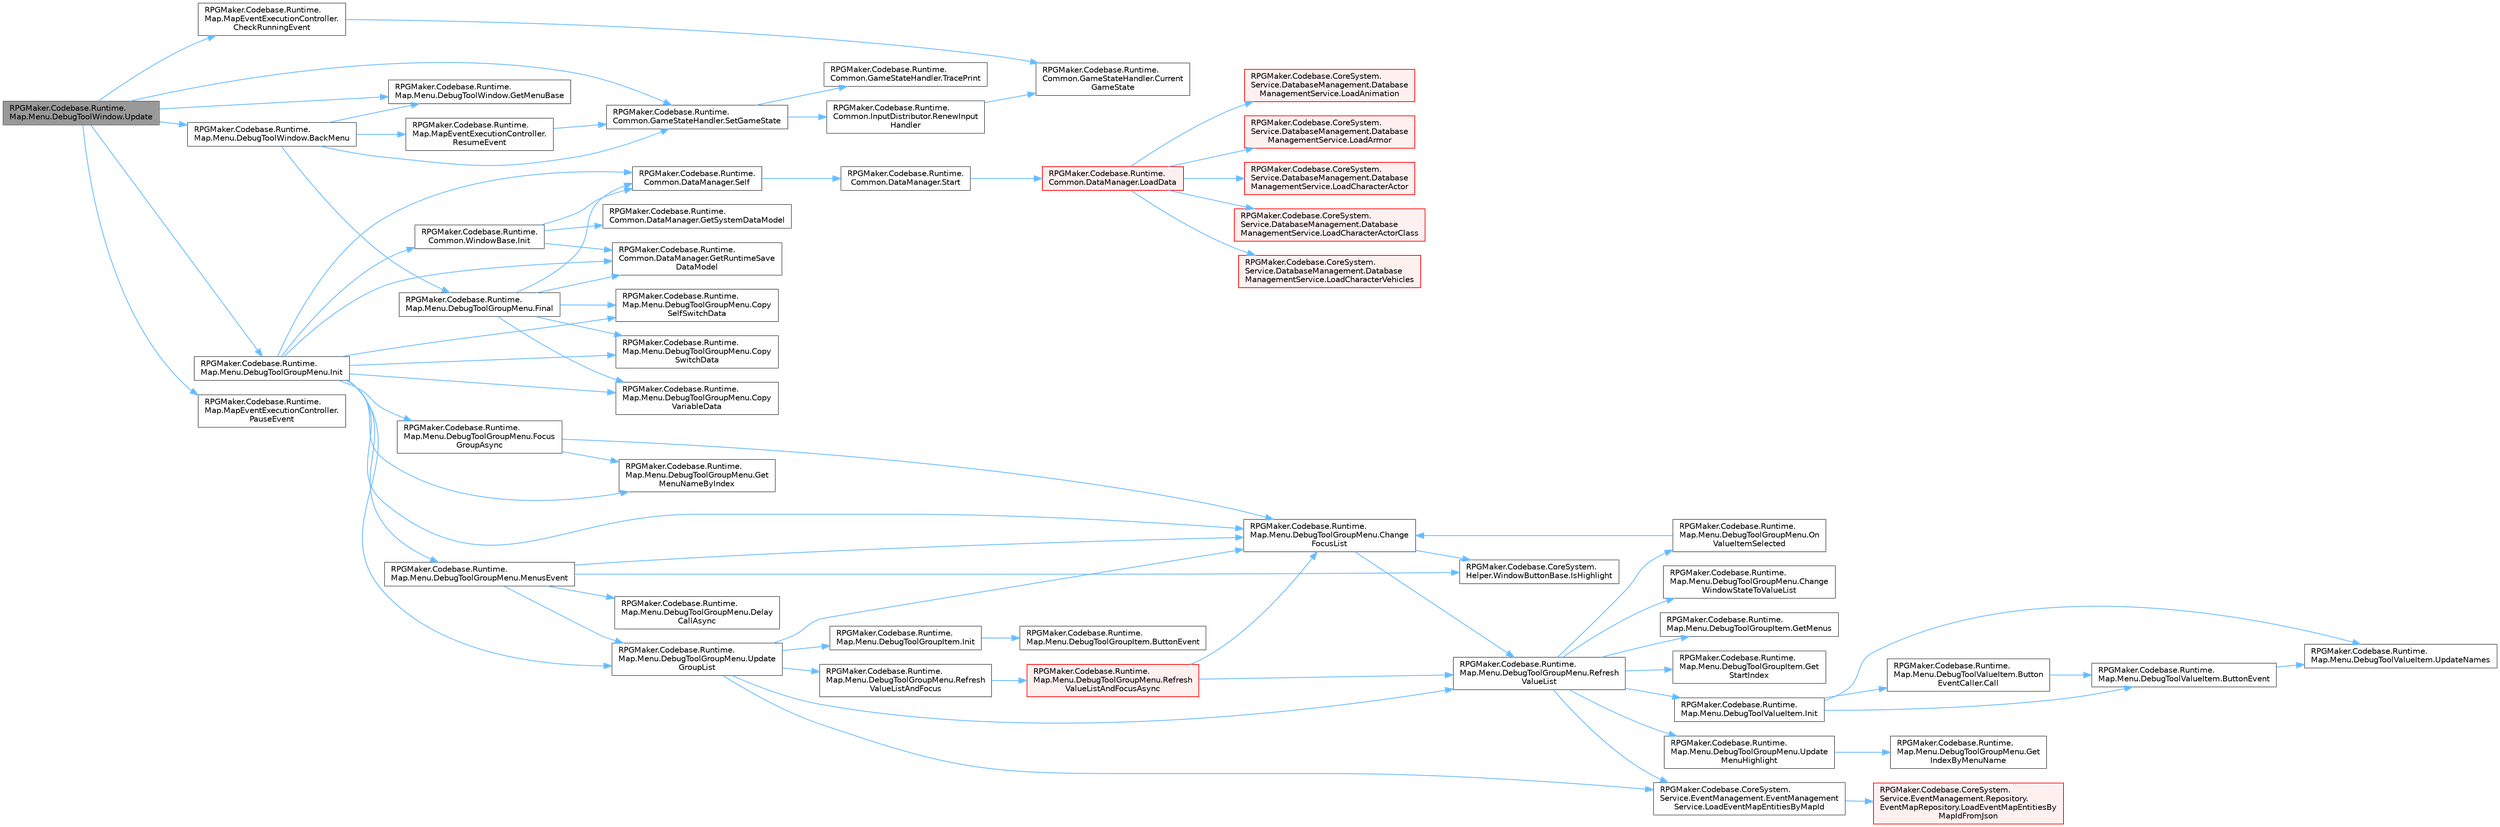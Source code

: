 digraph "RPGMaker.Codebase.Runtime.Map.Menu.DebugToolWindow.Update"
{
 // LATEX_PDF_SIZE
  bgcolor="transparent";
  edge [fontname=Helvetica,fontsize=10,labelfontname=Helvetica,labelfontsize=10];
  node [fontname=Helvetica,fontsize=10,shape=box,height=0.2,width=0.4];
  rankdir="LR";
  Node1 [id="Node000001",label="RPGMaker.Codebase.Runtime.\lMap.Menu.DebugToolWindow.Update",height=0.2,width=0.4,color="gray40", fillcolor="grey60", style="filled", fontcolor="black",tooltip=" "];
  Node1 -> Node2 [id="edge1_Node000001_Node000002",color="steelblue1",style="solid",tooltip=" "];
  Node2 [id="Node000002",label="RPGMaker.Codebase.Runtime.\lMap.Menu.DebugToolWindow.BackMenu",height=0.2,width=0.4,color="grey40", fillcolor="white", style="filled",URL="$de/d9d/class_r_p_g_maker_1_1_codebase_1_1_runtime_1_1_map_1_1_menu_1_1_debug_tool_window.html#a4fabf13f745bbe7238091b67f33dc9c5",tooltip=" "];
  Node2 -> Node3 [id="edge2_Node000002_Node000003",color="steelblue1",style="solid",tooltip=" "];
  Node3 [id="Node000003",label="RPGMaker.Codebase.Runtime.\lMap.Menu.DebugToolGroupMenu.Final",height=0.2,width=0.4,color="grey40", fillcolor="white", style="filled",URL="$d0/d74/class_r_p_g_maker_1_1_codebase_1_1_runtime_1_1_map_1_1_menu_1_1_debug_tool_group_menu.html#a7b22f3e18017d50509b2f8b19796437b",tooltip=" "];
  Node3 -> Node4 [id="edge3_Node000003_Node000004",color="steelblue1",style="solid",tooltip=" "];
  Node4 [id="Node000004",label="RPGMaker.Codebase.Runtime.\lMap.Menu.DebugToolGroupMenu.Copy\lSelfSwitchData",height=0.2,width=0.4,color="grey40", fillcolor="white", style="filled",URL="$d0/d74/class_r_p_g_maker_1_1_codebase_1_1_runtime_1_1_map_1_1_menu_1_1_debug_tool_group_menu.html#a2cf7dedc0eae5014c8bed7b53b77953b",tooltip=" "];
  Node3 -> Node5 [id="edge4_Node000003_Node000005",color="steelblue1",style="solid",tooltip=" "];
  Node5 [id="Node000005",label="RPGMaker.Codebase.Runtime.\lMap.Menu.DebugToolGroupMenu.Copy\lSwitchData",height=0.2,width=0.4,color="grey40", fillcolor="white", style="filled",URL="$d0/d74/class_r_p_g_maker_1_1_codebase_1_1_runtime_1_1_map_1_1_menu_1_1_debug_tool_group_menu.html#a4c435c88d9deacac9fc897b4a7d9a2ef",tooltip=" "];
  Node3 -> Node6 [id="edge5_Node000003_Node000006",color="steelblue1",style="solid",tooltip=" "];
  Node6 [id="Node000006",label="RPGMaker.Codebase.Runtime.\lMap.Menu.DebugToolGroupMenu.Copy\lVariableData",height=0.2,width=0.4,color="grey40", fillcolor="white", style="filled",URL="$d0/d74/class_r_p_g_maker_1_1_codebase_1_1_runtime_1_1_map_1_1_menu_1_1_debug_tool_group_menu.html#a1a930d7d8890f07542a6fcfc1c64f06c",tooltip=" "];
  Node3 -> Node7 [id="edge6_Node000003_Node000007",color="steelblue1",style="solid",tooltip=" "];
  Node7 [id="Node000007",label="RPGMaker.Codebase.Runtime.\lCommon.DataManager.GetRuntimeSave\lDataModel",height=0.2,width=0.4,color="grey40", fillcolor="white", style="filled",URL="$d5/d08/class_r_p_g_maker_1_1_codebase_1_1_runtime_1_1_common_1_1_data_manager.html#aa008ccb1bfddc97c2c6618cfe1fe9ab9",tooltip=" "];
  Node3 -> Node8 [id="edge7_Node000003_Node000008",color="steelblue1",style="solid",tooltip=" "];
  Node8 [id="Node000008",label="RPGMaker.Codebase.Runtime.\lCommon.DataManager.Self",height=0.2,width=0.4,color="grey40", fillcolor="white", style="filled",URL="$d5/d08/class_r_p_g_maker_1_1_codebase_1_1_runtime_1_1_common_1_1_data_manager.html#a8f0a40fd71fe0a873d1905e106299934",tooltip=" "];
  Node8 -> Node9 [id="edge8_Node000008_Node000009",color="steelblue1",style="solid",tooltip=" "];
  Node9 [id="Node000009",label="RPGMaker.Codebase.Runtime.\lCommon.DataManager.Start",height=0.2,width=0.4,color="grey40", fillcolor="white", style="filled",URL="$d5/d08/class_r_p_g_maker_1_1_codebase_1_1_runtime_1_1_common_1_1_data_manager.html#ace8f5b29b336a071e6383ecdbe0f85c5",tooltip=" "];
  Node9 -> Node10 [id="edge9_Node000009_Node000010",color="steelblue1",style="solid",tooltip=" "];
  Node10 [id="Node000010",label="RPGMaker.Codebase.Runtime.\lCommon.DataManager.LoadData",height=0.2,width=0.4,color="red", fillcolor="#FFF0F0", style="filled",URL="$d5/d08/class_r_p_g_maker_1_1_codebase_1_1_runtime_1_1_common_1_1_data_manager.html#a42e1175b0a1dc3a225503e007043dc86",tooltip=" "];
  Node10 -> Node11 [id="edge10_Node000010_Node000011",color="steelblue1",style="solid",tooltip=" "];
  Node11 [id="Node000011",label="RPGMaker.Codebase.CoreSystem.\lService.DatabaseManagement.Database\lManagementService.LoadAnimation",height=0.2,width=0.4,color="red", fillcolor="#FFF0F0", style="filled",URL="$db/db0/class_r_p_g_maker_1_1_codebase_1_1_core_system_1_1_service_1_1_database_management_1_1_database_management_service.html#a24090092bb5f0e3f1a7f6d136a10cd22",tooltip=" "];
  Node10 -> Node13 [id="edge11_Node000010_Node000013",color="steelblue1",style="solid",tooltip=" "];
  Node13 [id="Node000013",label="RPGMaker.Codebase.CoreSystem.\lService.DatabaseManagement.Database\lManagementService.LoadArmor",height=0.2,width=0.4,color="red", fillcolor="#FFF0F0", style="filled",URL="$db/db0/class_r_p_g_maker_1_1_codebase_1_1_core_system_1_1_service_1_1_database_management_1_1_database_management_service.html#aa2e210bbbaf85d6ed1f74aa1170b786a",tooltip=" "];
  Node10 -> Node15 [id="edge12_Node000010_Node000015",color="steelblue1",style="solid",tooltip=" "];
  Node15 [id="Node000015",label="RPGMaker.Codebase.CoreSystem.\lService.DatabaseManagement.Database\lManagementService.LoadCharacterActor",height=0.2,width=0.4,color="red", fillcolor="#FFF0F0", style="filled",URL="$db/db0/class_r_p_g_maker_1_1_codebase_1_1_core_system_1_1_service_1_1_database_management_1_1_database_management_service.html#afa56ff9a916ba5265719f6be7f2330e2",tooltip=" "];
  Node10 -> Node17 [id="edge13_Node000010_Node000017",color="steelblue1",style="solid",tooltip=" "];
  Node17 [id="Node000017",label="RPGMaker.Codebase.CoreSystem.\lService.DatabaseManagement.Database\lManagementService.LoadCharacterActorClass",height=0.2,width=0.4,color="red", fillcolor="#FFF0F0", style="filled",URL="$db/db0/class_r_p_g_maker_1_1_codebase_1_1_core_system_1_1_service_1_1_database_management_1_1_database_management_service.html#a83d7b02d93737cf99a9e1b670f8fe4ea",tooltip=" "];
  Node10 -> Node19 [id="edge14_Node000010_Node000019",color="steelblue1",style="solid",tooltip=" "];
  Node19 [id="Node000019",label="RPGMaker.Codebase.CoreSystem.\lService.DatabaseManagement.Database\lManagementService.LoadCharacterVehicles",height=0.2,width=0.4,color="red", fillcolor="#FFF0F0", style="filled",URL="$db/db0/class_r_p_g_maker_1_1_codebase_1_1_core_system_1_1_service_1_1_database_management_1_1_database_management_service.html#a0b003a876f01ec9a754241a3df3836fc",tooltip=" "];
  Node2 -> Node46 [id="edge15_Node000002_Node000046",color="steelblue1",style="solid",tooltip=" "];
  Node46 [id="Node000046",label="RPGMaker.Codebase.Runtime.\lMap.Menu.DebugToolWindow.GetMenuBase",height=0.2,width=0.4,color="grey40", fillcolor="white", style="filled",URL="$de/d9d/class_r_p_g_maker_1_1_codebase_1_1_runtime_1_1_map_1_1_menu_1_1_debug_tool_window.html#ad2c1224ae04ededfb5106976b47817a7",tooltip=" "];
  Node2 -> Node47 [id="edge16_Node000002_Node000047",color="steelblue1",style="solid",tooltip=" "];
  Node47 [id="Node000047",label="RPGMaker.Codebase.Runtime.\lMap.MapEventExecutionController.\lResumeEvent",height=0.2,width=0.4,color="grey40", fillcolor="white", style="filled",URL="$db/d6c/class_r_p_g_maker_1_1_codebase_1_1_runtime_1_1_map_1_1_map_event_execution_controller.html#a524c914e37524ca686d99e7a230443fb",tooltip="実行を中断していたイベントの再開"];
  Node47 -> Node48 [id="edge17_Node000047_Node000048",color="steelblue1",style="solid",tooltip=" "];
  Node48 [id="Node000048",label="RPGMaker.Codebase.Runtime.\lCommon.GameStateHandler.SetGameState",height=0.2,width=0.4,color="grey40", fillcolor="white", style="filled",URL="$de/d2c/class_r_p_g_maker_1_1_codebase_1_1_runtime_1_1_common_1_1_game_state_handler.html#ad0674aa1bff51c30c55e65612b611f0b",tooltip="新しい状態を登録する."];
  Node48 -> Node49 [id="edge18_Node000048_Node000049",color="steelblue1",style="solid",tooltip=" "];
  Node49 [id="Node000049",label="RPGMaker.Codebase.Runtime.\lCommon.InputDistributor.RenewInput\lHandler",height=0.2,width=0.4,color="grey40", fillcolor="white", style="filled",URL="$d3/df6/class_r_p_g_maker_1_1_codebase_1_1_runtime_1_1_common_1_1_input_distributor.html#afd7d620e18f9fe423e982aa6c9c782cb",tooltip="ゲーム状態が変更されたら再登録をかける"];
  Node49 -> Node50 [id="edge19_Node000049_Node000050",color="steelblue1",style="solid",tooltip=" "];
  Node50 [id="Node000050",label="RPGMaker.Codebase.Runtime.\lCommon.GameStateHandler.Current\lGameState",height=0.2,width=0.4,color="grey40", fillcolor="white", style="filled",URL="$de/d2c/class_r_p_g_maker_1_1_codebase_1_1_runtime_1_1_common_1_1_game_state_handler.html#adce58ef0480f995976ab60592c9add27",tooltip="現在の状態を返却する."];
  Node48 -> Node51 [id="edge20_Node000048_Node000051",color="steelblue1",style="solid",tooltip=" "];
  Node51 [id="Node000051",label="RPGMaker.Codebase.Runtime.\lCommon.GameStateHandler.TracePrint",height=0.2,width=0.4,color="grey40", fillcolor="white", style="filled",URL="$de/d2c/class_r_p_g_maker_1_1_codebase_1_1_runtime_1_1_common_1_1_game_state_handler.html#a90d4308ec6a2f804e3d7b7fd7892b46e",tooltip=" "];
  Node2 -> Node48 [id="edge21_Node000002_Node000048",color="steelblue1",style="solid",tooltip=" "];
  Node1 -> Node52 [id="edge22_Node000001_Node000052",color="steelblue1",style="solid",tooltip=" "];
  Node52 [id="Node000052",label="RPGMaker.Codebase.Runtime.\lMap.MapEventExecutionController.\lCheckRunningEvent",height=0.2,width=0.4,color="grey40", fillcolor="white", style="filled",URL="$db/d6c/class_r_p_g_maker_1_1_codebase_1_1_runtime_1_1_map_1_1_map_event_execution_controller.html#aeaee3de09388ebf0bd140c0e4c831d56",tooltip="イベント実行中で、MAPやバトル側でキー操作を受け付け可能かどうかを返却する"];
  Node52 -> Node50 [id="edge23_Node000052_Node000050",color="steelblue1",style="solid",tooltip=" "];
  Node1 -> Node46 [id="edge24_Node000001_Node000046",color="steelblue1",style="solid",tooltip=" "];
  Node1 -> Node53 [id="edge25_Node000001_Node000053",color="steelblue1",style="solid",tooltip=" "];
  Node53 [id="Node000053",label="RPGMaker.Codebase.Runtime.\lMap.Menu.DebugToolGroupMenu.Init",height=0.2,width=0.4,color="grey40", fillcolor="white", style="filled",URL="$d0/d74/class_r_p_g_maker_1_1_codebase_1_1_runtime_1_1_map_1_1_menu_1_1_debug_tool_group_menu.html#a040f6956bd07e9facc2bc225a734cccd",tooltip=" "];
  Node53 -> Node54 [id="edge26_Node000053_Node000054",color="steelblue1",style="solid",tooltip=" "];
  Node54 [id="Node000054",label="RPGMaker.Codebase.Runtime.\lMap.Menu.DebugToolGroupMenu.Change\lFocusList",height=0.2,width=0.4,color="grey40", fillcolor="white", style="filled",URL="$d0/d74/class_r_p_g_maker_1_1_codebase_1_1_runtime_1_1_map_1_1_menu_1_1_debug_tool_group_menu.html#a0c24a2bd1e2fd63c263849706b60f48b",tooltip="リストのフォーカス位置を変更する"];
  Node54 -> Node55 [id="edge27_Node000054_Node000055",color="steelblue1",style="solid",tooltip=" "];
  Node55 [id="Node000055",label="RPGMaker.Codebase.CoreSystem.\lHelper.WindowButtonBase.IsHighlight",height=0.2,width=0.4,color="grey40", fillcolor="white", style="filled",URL="$d1/d38/class_r_p_g_maker_1_1_codebase_1_1_core_system_1_1_helper_1_1_window_button_base.html#a11adcf44812f4a23c10330ba5785b82c",tooltip="現在このボタンがハイライト状態かどうかの返却"];
  Node54 -> Node56 [id="edge28_Node000054_Node000056",color="steelblue1",style="solid",tooltip=" "];
  Node56 [id="Node000056",label="RPGMaker.Codebase.Runtime.\lMap.Menu.DebugToolGroupMenu.Refresh\lValueList",height=0.2,width=0.4,color="grey40", fillcolor="white", style="filled",URL="$d0/d74/class_r_p_g_maker_1_1_codebase_1_1_runtime_1_1_map_1_1_menu_1_1_debug_tool_group_menu.html#aae84a09093d7f1800ead961b21bc4fbf",tooltip=" "];
  Node56 -> Node57 [id="edge29_Node000056_Node000057",color="steelblue1",style="solid",tooltip=" "];
  Node57 [id="Node000057",label="RPGMaker.Codebase.Runtime.\lMap.Menu.DebugToolGroupMenu.Change\lWindowStateToValueList",height=0.2,width=0.4,color="grey40", fillcolor="white", style="filled",URL="$d0/d74/class_r_p_g_maker_1_1_codebase_1_1_runtime_1_1_map_1_1_menu_1_1_debug_tool_group_menu.html#a67d3a6d10e397ddc2ea106e3ffcaac5d",tooltip=" "];
  Node56 -> Node58 [id="edge30_Node000056_Node000058",color="steelblue1",style="solid",tooltip=" "];
  Node58 [id="Node000058",label="RPGMaker.Codebase.Runtime.\lMap.Menu.DebugToolGroupItem.GetMenus",height=0.2,width=0.4,color="grey40", fillcolor="white", style="filled",URL="$d4/dff/class_r_p_g_maker_1_1_codebase_1_1_runtime_1_1_map_1_1_menu_1_1_debug_tool_group_item.html#ab4625fdb222a498345d22a09eb78a328",tooltip=" "];
  Node56 -> Node59 [id="edge31_Node000056_Node000059",color="steelblue1",style="solid",tooltip=" "];
  Node59 [id="Node000059",label="RPGMaker.Codebase.Runtime.\lMap.Menu.DebugToolGroupItem.Get\lStartIndex",height=0.2,width=0.4,color="grey40", fillcolor="white", style="filled",URL="$d4/dff/class_r_p_g_maker_1_1_codebase_1_1_runtime_1_1_map_1_1_menu_1_1_debug_tool_group_item.html#aa99ceeea78d198322b3e891c3f605c04",tooltip=" "];
  Node56 -> Node60 [id="edge32_Node000056_Node000060",color="steelblue1",style="solid",tooltip=" "];
  Node60 [id="Node000060",label="RPGMaker.Codebase.Runtime.\lMap.Menu.DebugToolValueItem.Init",height=0.2,width=0.4,color="grey40", fillcolor="white", style="filled",URL="$d3/d1d/class_r_p_g_maker_1_1_codebase_1_1_runtime_1_1_map_1_1_menu_1_1_debug_tool_value_item.html#a55dbce62c8e173a4aa8f7f38ece87276",tooltip=" "];
  Node60 -> Node61 [id="edge33_Node000060_Node000061",color="steelblue1",style="solid",tooltip=" "];
  Node61 [id="Node000061",label="RPGMaker.Codebase.Runtime.\lMap.Menu.DebugToolValueItem.ButtonEvent",height=0.2,width=0.4,color="grey40", fillcolor="white", style="filled",URL="$d3/d1d/class_r_p_g_maker_1_1_codebase_1_1_runtime_1_1_map_1_1_menu_1_1_debug_tool_value_item.html#a17f486a62126572ba010d844f9335515",tooltip=" "];
  Node61 -> Node62 [id="edge34_Node000061_Node000062",color="steelblue1",style="solid",tooltip=" "];
  Node62 [id="Node000062",label="RPGMaker.Codebase.Runtime.\lMap.Menu.DebugToolValueItem.UpdateNames",height=0.2,width=0.4,color="grey40", fillcolor="white", style="filled",URL="$d3/d1d/class_r_p_g_maker_1_1_codebase_1_1_runtime_1_1_map_1_1_menu_1_1_debug_tool_value_item.html#a658a50d5fd91d1e9d08ef12d8b0dc25e",tooltip=" "];
  Node60 -> Node63 [id="edge35_Node000060_Node000063",color="steelblue1",style="solid",tooltip=" "];
  Node63 [id="Node000063",label="RPGMaker.Codebase.Runtime.\lMap.Menu.DebugToolValueItem.Button\lEventCaller.Call",height=0.2,width=0.4,color="grey40", fillcolor="white", style="filled",URL="$de/d28/class_r_p_g_maker_1_1_codebase_1_1_runtime_1_1_map_1_1_menu_1_1_debug_tool_value_item_1_1_button_event_caller.html#a26e9065cf60920155fbdb7139e08193a",tooltip=" "];
  Node63 -> Node61 [id="edge36_Node000063_Node000061",color="steelblue1",style="solid",tooltip=" "];
  Node60 -> Node62 [id="edge37_Node000060_Node000062",color="steelblue1",style="solid",tooltip=" "];
  Node56 -> Node64 [id="edge38_Node000056_Node000064",color="steelblue1",style="solid",tooltip=" "];
  Node64 [id="Node000064",label="RPGMaker.Codebase.CoreSystem.\lService.EventManagement.EventManagement\lService.LoadEventMapEntitiesByMapId",height=0.2,width=0.4,color="grey40", fillcolor="white", style="filled",URL="$d5/d7b/class_r_p_g_maker_1_1_codebase_1_1_core_system_1_1_service_1_1_event_management_1_1_event_management_service.html#a05f1ad9242e0b86f9d47491a350b2777",tooltip=" "];
  Node64 -> Node65 [id="edge39_Node000064_Node000065",color="steelblue1",style="solid",tooltip=" "];
  Node65 [id="Node000065",label="RPGMaker.Codebase.CoreSystem.\lService.EventManagement.Repository.\lEventMapRepository.LoadEventMapEntitiesBy\lMapIdFromJson",height=0.2,width=0.4,color="red", fillcolor="#FFF0F0", style="filled",URL="$d1/d3b/class_r_p_g_maker_1_1_codebase_1_1_core_system_1_1_service_1_1_event_management_1_1_repository_1_1_event_map_repository.html#a76f46f347afad992d56cc1f9f6c80e7e",tooltip=" "];
  Node56 -> Node66 [id="edge40_Node000056_Node000066",color="steelblue1",style="solid",tooltip=" "];
  Node66 [id="Node000066",label="RPGMaker.Codebase.Runtime.\lMap.Menu.DebugToolGroupMenu.On\lValueItemSelected",height=0.2,width=0.4,color="grey40", fillcolor="white", style="filled",URL="$d0/d74/class_r_p_g_maker_1_1_codebase_1_1_runtime_1_1_map_1_1_menu_1_1_debug_tool_group_menu.html#a185123fc07ce1ba88c85f0382ebf550c",tooltip=" "];
  Node66 -> Node54 [id="edge41_Node000066_Node000054",color="steelblue1",style="solid",tooltip=" "];
  Node56 -> Node67 [id="edge42_Node000056_Node000067",color="steelblue1",style="solid",tooltip=" "];
  Node67 [id="Node000067",label="RPGMaker.Codebase.Runtime.\lMap.Menu.DebugToolGroupMenu.Update\lMenuHighlight",height=0.2,width=0.4,color="grey40", fillcolor="white", style="filled",URL="$d0/d74/class_r_p_g_maker_1_1_codebase_1_1_runtime_1_1_map_1_1_menu_1_1_debug_tool_group_menu.html#a2819c4224dac1665570353456a834ff4",tooltip=" "];
  Node67 -> Node68 [id="edge43_Node000067_Node000068",color="steelblue1",style="solid",tooltip=" "];
  Node68 [id="Node000068",label="RPGMaker.Codebase.Runtime.\lMap.Menu.DebugToolGroupMenu.Get\lIndexByMenuName",height=0.2,width=0.4,color="grey40", fillcolor="white", style="filled",URL="$d0/d74/class_r_p_g_maker_1_1_codebase_1_1_runtime_1_1_map_1_1_menu_1_1_debug_tool_group_menu.html#a09c58c5f7bd122fea363bcea2b57c7a4",tooltip=" "];
  Node53 -> Node4 [id="edge44_Node000053_Node000004",color="steelblue1",style="solid",tooltip=" "];
  Node53 -> Node5 [id="edge45_Node000053_Node000005",color="steelblue1",style="solid",tooltip=" "];
  Node53 -> Node6 [id="edge46_Node000053_Node000006",color="steelblue1",style="solid",tooltip=" "];
  Node53 -> Node69 [id="edge47_Node000053_Node000069",color="steelblue1",style="solid",tooltip=" "];
  Node69 [id="Node000069",label="RPGMaker.Codebase.Runtime.\lMap.Menu.DebugToolGroupMenu.Focus\lGroupAsync",height=0.2,width=0.4,color="grey40", fillcolor="white", style="filled",URL="$d0/d74/class_r_p_g_maker_1_1_codebase_1_1_runtime_1_1_map_1_1_menu_1_1_debug_tool_group_menu.html#abf7adfc037c4e3ede46f567b01fc9f33",tooltip=" "];
  Node69 -> Node54 [id="edge48_Node000069_Node000054",color="steelblue1",style="solid",tooltip=" "];
  Node69 -> Node70 [id="edge49_Node000069_Node000070",color="steelblue1",style="solid",tooltip=" "];
  Node70 [id="Node000070",label="RPGMaker.Codebase.Runtime.\lMap.Menu.DebugToolGroupMenu.Get\lMenuNameByIndex",height=0.2,width=0.4,color="grey40", fillcolor="white", style="filled",URL="$d0/d74/class_r_p_g_maker_1_1_codebase_1_1_runtime_1_1_map_1_1_menu_1_1_debug_tool_group_menu.html#a7156a9ea3d187482f957ef499bdfa8df",tooltip=" "];
  Node53 -> Node70 [id="edge50_Node000053_Node000070",color="steelblue1",style="solid",tooltip=" "];
  Node53 -> Node7 [id="edge51_Node000053_Node000007",color="steelblue1",style="solid",tooltip=" "];
  Node53 -> Node71 [id="edge52_Node000053_Node000071",color="steelblue1",style="solid",tooltip=" "];
  Node71 [id="Node000071",label="RPGMaker.Codebase.Runtime.\lCommon.WindowBase.Init",height=0.2,width=0.4,color="grey40", fillcolor="white", style="filled",URL="$d4/d52/class_r_p_g_maker_1_1_codebase_1_1_runtime_1_1_common_1_1_window_base.html#a8fa566df21c304a9028269d880911028",tooltip=" "];
  Node71 -> Node7 [id="edge53_Node000071_Node000007",color="steelblue1",style="solid",tooltip=" "];
  Node71 -> Node72 [id="edge54_Node000071_Node000072",color="steelblue1",style="solid",tooltip=" "];
  Node72 [id="Node000072",label="RPGMaker.Codebase.Runtime.\lCommon.DataManager.GetSystemDataModel",height=0.2,width=0.4,color="grey40", fillcolor="white", style="filled",URL="$d5/d08/class_r_p_g_maker_1_1_codebase_1_1_runtime_1_1_common_1_1_data_manager.html#acdc0251471c3db50b36db22a1f9b9d83",tooltip=" "];
  Node71 -> Node8 [id="edge55_Node000071_Node000008",color="steelblue1",style="solid",tooltip=" "];
  Node53 -> Node73 [id="edge56_Node000053_Node000073",color="steelblue1",style="solid",tooltip=" "];
  Node73 [id="Node000073",label="RPGMaker.Codebase.Runtime.\lMap.Menu.DebugToolGroupMenu.MenusEvent",height=0.2,width=0.4,color="grey40", fillcolor="white", style="filled",URL="$d0/d74/class_r_p_g_maker_1_1_codebase_1_1_runtime_1_1_map_1_1_menu_1_1_debug_tool_group_menu.html#a8604f8932f652f8394f20df1c99b51d5",tooltip="上の項目による表示切替"];
  Node73 -> Node54 [id="edge57_Node000073_Node000054",color="steelblue1",style="solid",tooltip=" "];
  Node73 -> Node74 [id="edge58_Node000073_Node000074",color="steelblue1",style="solid",tooltip=" "];
  Node74 [id="Node000074",label="RPGMaker.Codebase.Runtime.\lMap.Menu.DebugToolGroupMenu.Delay\lCallAsync",height=0.2,width=0.4,color="grey40", fillcolor="white", style="filled",URL="$d0/d74/class_r_p_g_maker_1_1_codebase_1_1_runtime_1_1_map_1_1_menu_1_1_debug_tool_group_menu.html#a24b071b7383656a45354fcb531bbe622",tooltip=" "];
  Node73 -> Node55 [id="edge59_Node000073_Node000055",color="steelblue1",style="solid",tooltip=" "];
  Node73 -> Node75 [id="edge60_Node000073_Node000075",color="steelblue1",style="solid",tooltip=" "];
  Node75 [id="Node000075",label="RPGMaker.Codebase.Runtime.\lMap.Menu.DebugToolGroupMenu.Update\lGroupList",height=0.2,width=0.4,color="grey40", fillcolor="white", style="filled",URL="$d0/d74/class_r_p_g_maker_1_1_codebase_1_1_runtime_1_1_map_1_1_menu_1_1_debug_tool_group_menu.html#a4ced8a2863da768ac2c85f3d3f871a5f",tooltip="アイテム表示"];
  Node75 -> Node54 [id="edge61_Node000075_Node000054",color="steelblue1",style="solid",tooltip=" "];
  Node75 -> Node76 [id="edge62_Node000075_Node000076",color="steelblue1",style="solid",tooltip=" "];
  Node76 [id="Node000076",label="RPGMaker.Codebase.Runtime.\lMap.Menu.DebugToolGroupItem.Init",height=0.2,width=0.4,color="grey40", fillcolor="white", style="filled",URL="$d4/dff/class_r_p_g_maker_1_1_codebase_1_1_runtime_1_1_map_1_1_menu_1_1_debug_tool_group_item.html#ace35f7c1e29f7db0dc712f9d943de921",tooltip=" "];
  Node76 -> Node77 [id="edge63_Node000076_Node000077",color="steelblue1",style="solid",tooltip=" "];
  Node77 [id="Node000077",label="RPGMaker.Codebase.Runtime.\lMap.Menu.DebugToolGroupItem.ButtonEvent",height=0.2,width=0.4,color="grey40", fillcolor="white", style="filled",URL="$d4/dff/class_r_p_g_maker_1_1_codebase_1_1_runtime_1_1_map_1_1_menu_1_1_debug_tool_group_item.html#aad93fe5d507f44277eef8eb6777f214b",tooltip=" "];
  Node75 -> Node64 [id="edge64_Node000075_Node000064",color="steelblue1",style="solid",tooltip=" "];
  Node75 -> Node56 [id="edge65_Node000075_Node000056",color="steelblue1",style="solid",tooltip=" "];
  Node75 -> Node78 [id="edge66_Node000075_Node000078",color="steelblue1",style="solid",tooltip=" "];
  Node78 [id="Node000078",label="RPGMaker.Codebase.Runtime.\lMap.Menu.DebugToolGroupMenu.Refresh\lValueListAndFocus",height=0.2,width=0.4,color="grey40", fillcolor="white", style="filled",URL="$d0/d74/class_r_p_g_maker_1_1_codebase_1_1_runtime_1_1_map_1_1_menu_1_1_debug_tool_group_menu.html#ac5e18ec665800c67b23cdc15711a0dd9",tooltip=" "];
  Node78 -> Node79 [id="edge67_Node000078_Node000079",color="steelblue1",style="solid",tooltip=" "];
  Node79 [id="Node000079",label="RPGMaker.Codebase.Runtime.\lMap.Menu.DebugToolGroupMenu.Refresh\lValueListAndFocusAsync",height=0.2,width=0.4,color="red", fillcolor="#FFF0F0", style="filled",URL="$d0/d74/class_r_p_g_maker_1_1_codebase_1_1_runtime_1_1_map_1_1_menu_1_1_debug_tool_group_menu.html#aa687848ad412ed7353120e4103201cf1",tooltip=" "];
  Node79 -> Node54 [id="edge68_Node000079_Node000054",color="steelblue1",style="solid",tooltip=" "];
  Node79 -> Node56 [id="edge69_Node000079_Node000056",color="steelblue1",style="solid",tooltip=" "];
  Node53 -> Node8 [id="edge70_Node000053_Node000008",color="steelblue1",style="solid",tooltip=" "];
  Node53 -> Node75 [id="edge71_Node000053_Node000075",color="steelblue1",style="solid",tooltip=" "];
  Node1 -> Node81 [id="edge72_Node000001_Node000081",color="steelblue1",style="solid",tooltip=" "];
  Node81 [id="Node000081",label="RPGMaker.Codebase.Runtime.\lMap.MapEventExecutionController.\lPauseEvent",height=0.2,width=0.4,color="grey40", fillcolor="white", style="filled",URL="$db/d6c/class_r_p_g_maker_1_1_codebase_1_1_runtime_1_1_map_1_1_map_event_execution_controller.html#a72f349b3e4a807f238790e131e08b465",tooltip="現在実行中のイベントを一時中断 メニュー表示やバトル表示など、別の画面へ遷移する際に利用"];
  Node1 -> Node48 [id="edge73_Node000001_Node000048",color="steelblue1",style="solid",tooltip=" "];
}
